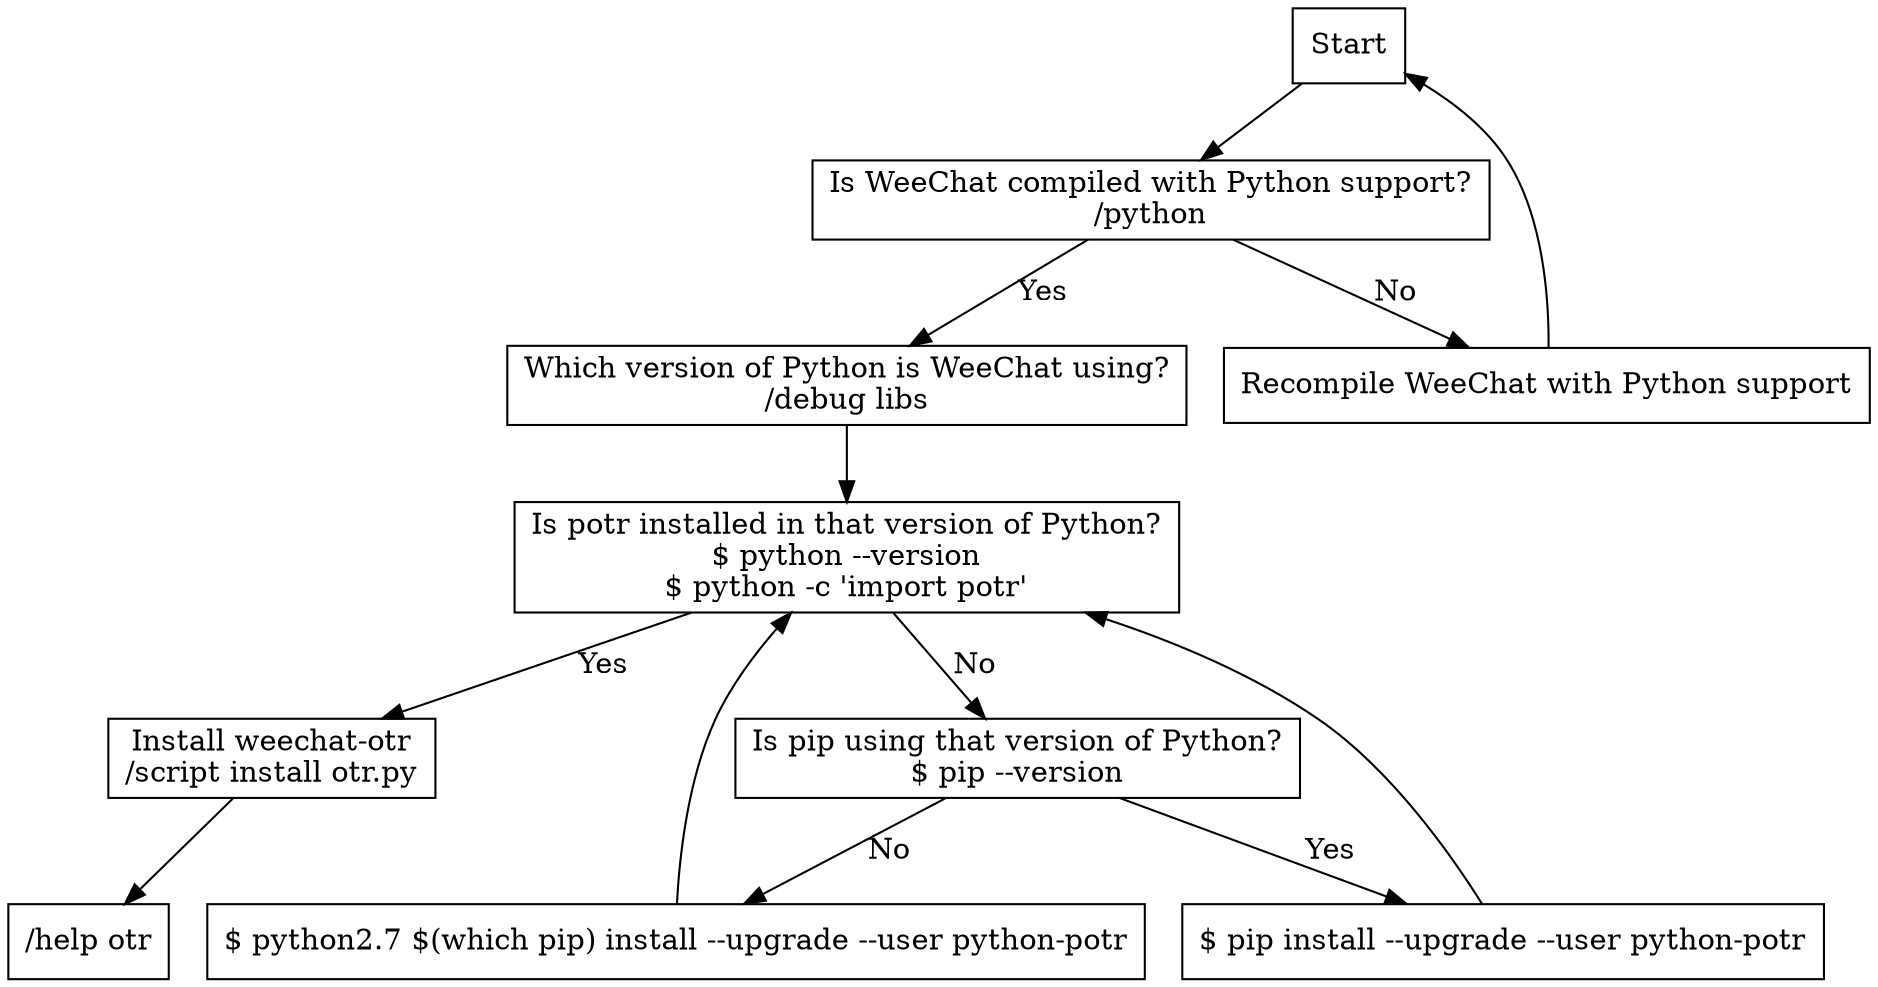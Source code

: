 digraph {
start [shape=box, label="Start"];
start -> python;

python [shape=box, label="Is WeeChat compiled with Python support?\n/python"];
python -> python_version [label="Yes"];
python -> recompile [label="No"];

python_version [shape=box, label="Which version of Python is WeeChat using?\n/debug libs"];
python_version -> potr_installed;

recompile [shape=box, label="Recompile WeeChat with Python support"];
recompile -> start;

potr_installed [shape=box, label="Is potr installed in that version of Python?\n$ python --version\n$ python -c 'import potr'"];
potr_installed -> script [label="Yes"];
potr_installed -> pip_python [label="No"];

script [shape=box, label="Install weechat-otr\n/script install otr.py"];
script -> help;

pip_python [shape="box", label="Is pip using that version of Python?\n$ pip --version"];
pip_python -> install_potr [label="Yes"];
pip_python -> pip_version [label="No"];

install_potr [shape=box, label="$ pip install --upgrade --user python-potr"];
install_potr -> potr_installed;

pip_version [shape=box, label="$ python2.7 $(which pip) install --upgrade --user python-potr"];
pip_version -> potr_installed;

help [shape=box, label="/help otr"];
}
